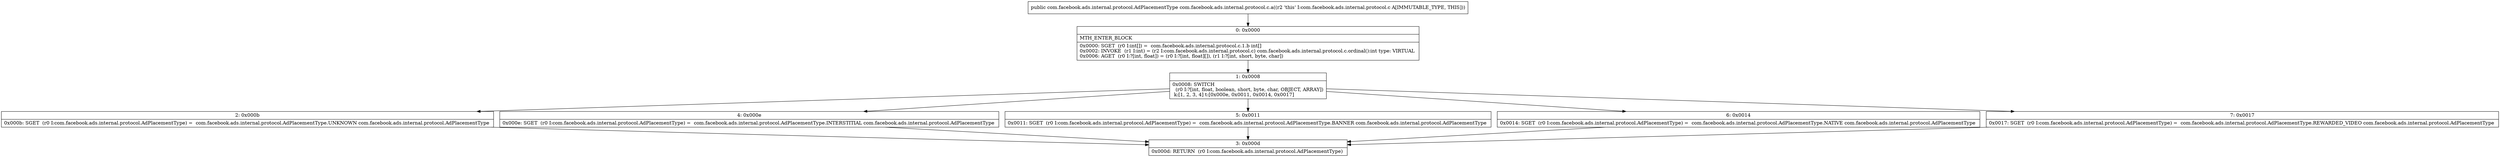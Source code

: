 digraph "CFG forcom.facebook.ads.internal.protocol.c.a()Lcom\/facebook\/ads\/internal\/protocol\/AdPlacementType;" {
Node_0 [shape=record,label="{0\:\ 0x0000|MTH_ENTER_BLOCK\l|0x0000: SGET  (r0 I:int[]) =  com.facebook.ads.internal.protocol.c.1.b int[] \l0x0002: INVOKE  (r1 I:int) = (r2 I:com.facebook.ads.internal.protocol.c) com.facebook.ads.internal.protocol.c.ordinal():int type: VIRTUAL \l0x0006: AGET  (r0 I:?[int, float]) = (r0 I:?[int, float][]), (r1 I:?[int, short, byte, char]) \l}"];
Node_1 [shape=record,label="{1\:\ 0x0008|0x0008: SWITCH  \l  (r0 I:?[int, float, boolean, short, byte, char, OBJECT, ARRAY])\l k:[1, 2, 3, 4] t:[0x000e, 0x0011, 0x0014, 0x0017] \l}"];
Node_2 [shape=record,label="{2\:\ 0x000b|0x000b: SGET  (r0 I:com.facebook.ads.internal.protocol.AdPlacementType) =  com.facebook.ads.internal.protocol.AdPlacementType.UNKNOWN com.facebook.ads.internal.protocol.AdPlacementType \l}"];
Node_3 [shape=record,label="{3\:\ 0x000d|0x000d: RETURN  (r0 I:com.facebook.ads.internal.protocol.AdPlacementType) \l}"];
Node_4 [shape=record,label="{4\:\ 0x000e|0x000e: SGET  (r0 I:com.facebook.ads.internal.protocol.AdPlacementType) =  com.facebook.ads.internal.protocol.AdPlacementType.INTERSTITIAL com.facebook.ads.internal.protocol.AdPlacementType \l}"];
Node_5 [shape=record,label="{5\:\ 0x0011|0x0011: SGET  (r0 I:com.facebook.ads.internal.protocol.AdPlacementType) =  com.facebook.ads.internal.protocol.AdPlacementType.BANNER com.facebook.ads.internal.protocol.AdPlacementType \l}"];
Node_6 [shape=record,label="{6\:\ 0x0014|0x0014: SGET  (r0 I:com.facebook.ads.internal.protocol.AdPlacementType) =  com.facebook.ads.internal.protocol.AdPlacementType.NATIVE com.facebook.ads.internal.protocol.AdPlacementType \l}"];
Node_7 [shape=record,label="{7\:\ 0x0017|0x0017: SGET  (r0 I:com.facebook.ads.internal.protocol.AdPlacementType) =  com.facebook.ads.internal.protocol.AdPlacementType.REWARDED_VIDEO com.facebook.ads.internal.protocol.AdPlacementType \l}"];
MethodNode[shape=record,label="{public com.facebook.ads.internal.protocol.AdPlacementType com.facebook.ads.internal.protocol.c.a((r2 'this' I:com.facebook.ads.internal.protocol.c A[IMMUTABLE_TYPE, THIS])) }"];
MethodNode -> Node_0;
Node_0 -> Node_1;
Node_1 -> Node_2;
Node_1 -> Node_4;
Node_1 -> Node_5;
Node_1 -> Node_6;
Node_1 -> Node_7;
Node_2 -> Node_3;
Node_4 -> Node_3;
Node_5 -> Node_3;
Node_6 -> Node_3;
Node_7 -> Node_3;
}


